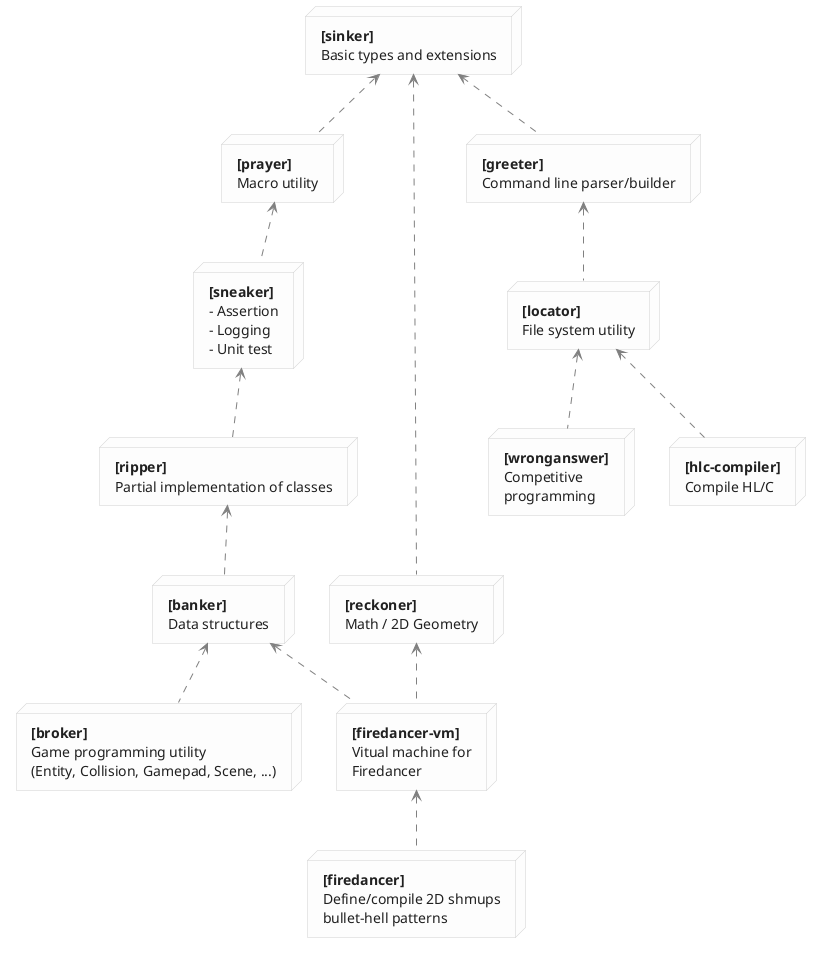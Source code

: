 @startuml diagram

' ---- (style) --------------------------------

skinparam shadowing false
skinparam backgroundColor White
skinparam node {
  BackgroundColor #FDFDFD
  BorderColor #D0D0D0
  FontColor #202020
}
skinparam ArrowColor #808080
skinparam note {
  BackgroundColor White
  FontColor #606060
  BorderColor #C0C0C0
}

' ---- (diagram) ------------------------------

node sinker [
  **[sinker]**
  Basic types and extensions
]

node prayer [
  **[prayer]**
  Macro utility
]

node sneaker [
  **[sneaker]**
  - Assertion
  - Logging
  - Unit test
]

node ripper [
  **[ripper]**
  Partial implementation of classes
]

node banker [
  **[banker]**
  Data structures
]

node broker [
  **[broker]**
  Game programming utility
  (Entity, Collision, Gamepad, Scene, ...)
]

node reckoner [
  **[reckoner]**
  Math / 2D Geometry
]

node firedancer_vm [
  **[firedancer-vm]**
  Vitual machine for
  Firedancer
]

node firedancer [
  **[firedancer]**
  Define/compile 2D shmups
  bullet-hell patterns
]

node greeter [
  **[greeter]**
  Command line parser/builder
]

node locator [
  **[locator]**
  File system utility
]

node wronganswer [
  **[wronganswer]**
  Competitive
  programming
]

node hlc_compiler [
  **[hlc-compiler]**
  Compile HL/C
]

sinker <.. prayer
prayer <.. sneaker
sneaker <.. ripper
ripper <.. banker
banker <.. broker

sinker <.. reckoner

banker <.. firedancer_vm
reckoner <.. firedancer_vm
firedancer_vm <.. firedancer

sinker <.. greeter
greeter <.. locator
locator <.. wronganswer
locator <.. hlc_compiler

@enduml
